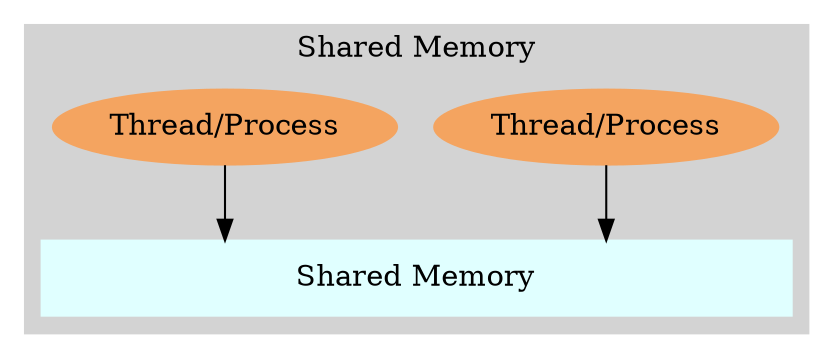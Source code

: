 digraph shared_memory {

    splines = ortho;

    subgraph cluster_sm {

        sm [label = "<n0> | <s0> Shared Memory | <n1>", shape = record, width = 5, style = filled,
            color = lightcyan];

        w_0 [label = "Thread/Process", style = filled, color = sandybrown];
        w_1 [label = "Thread/Process", style = filled, color = sandybrown];

        "w_0" -> "sm":s0;
        "w_1" -> "sm":s0;

        style = filled;
        color = lightgrey;
        label = "Shared Memory";
    }

}

